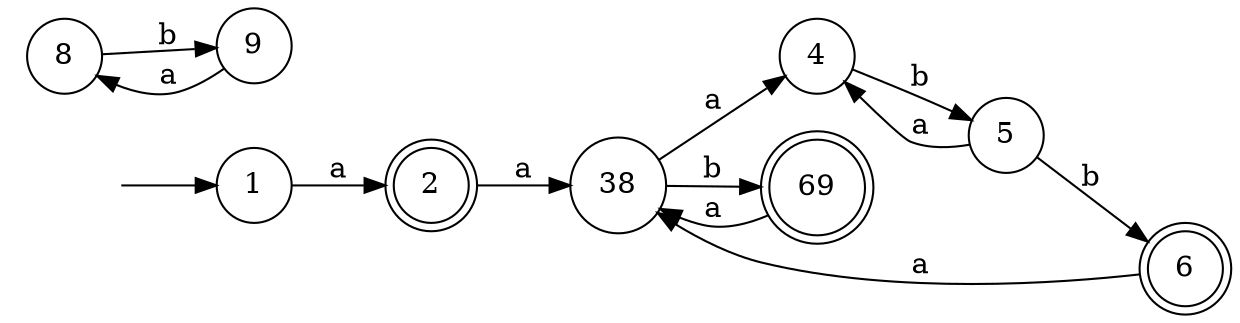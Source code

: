 digraph {
  rankdir=LR;
  node [shape = none, label=""]; 0;
  node [shape = circle, label="1"]; 1;
  node [shape = doublecircle, label="2"]; 2;
  node [shape = circle, label="38"]; 38;
  node [shape = circle, label="4"]; 4;
  node [shape = doublecircle, label="69"]; 69;
  node [shape = circle, label="5"]; 5;
  node [shape = circle, label="8"]; 8;
  node [shape = doublecircle, label="6"]; 6;
  node [shape = circle, label="9"]; 9;
  0 -> 1 [label=""]
  1 -> 2 [label = "a"];
  2 -> 38 [label = "a"];
  38 -> 4 [label = "a"];
  4 -> 5 [label = "b"];
  38 -> 69 [label = "b"];
  69 -> 38 [label = "a"];
  5 -> 4 [label = "a"];
  5 -> 6 [label = "b"];
  8 -> 9 [label = "b"];
  6 -> 38 [label = "a"];
  9 -> 8 [label = "a"];
}
